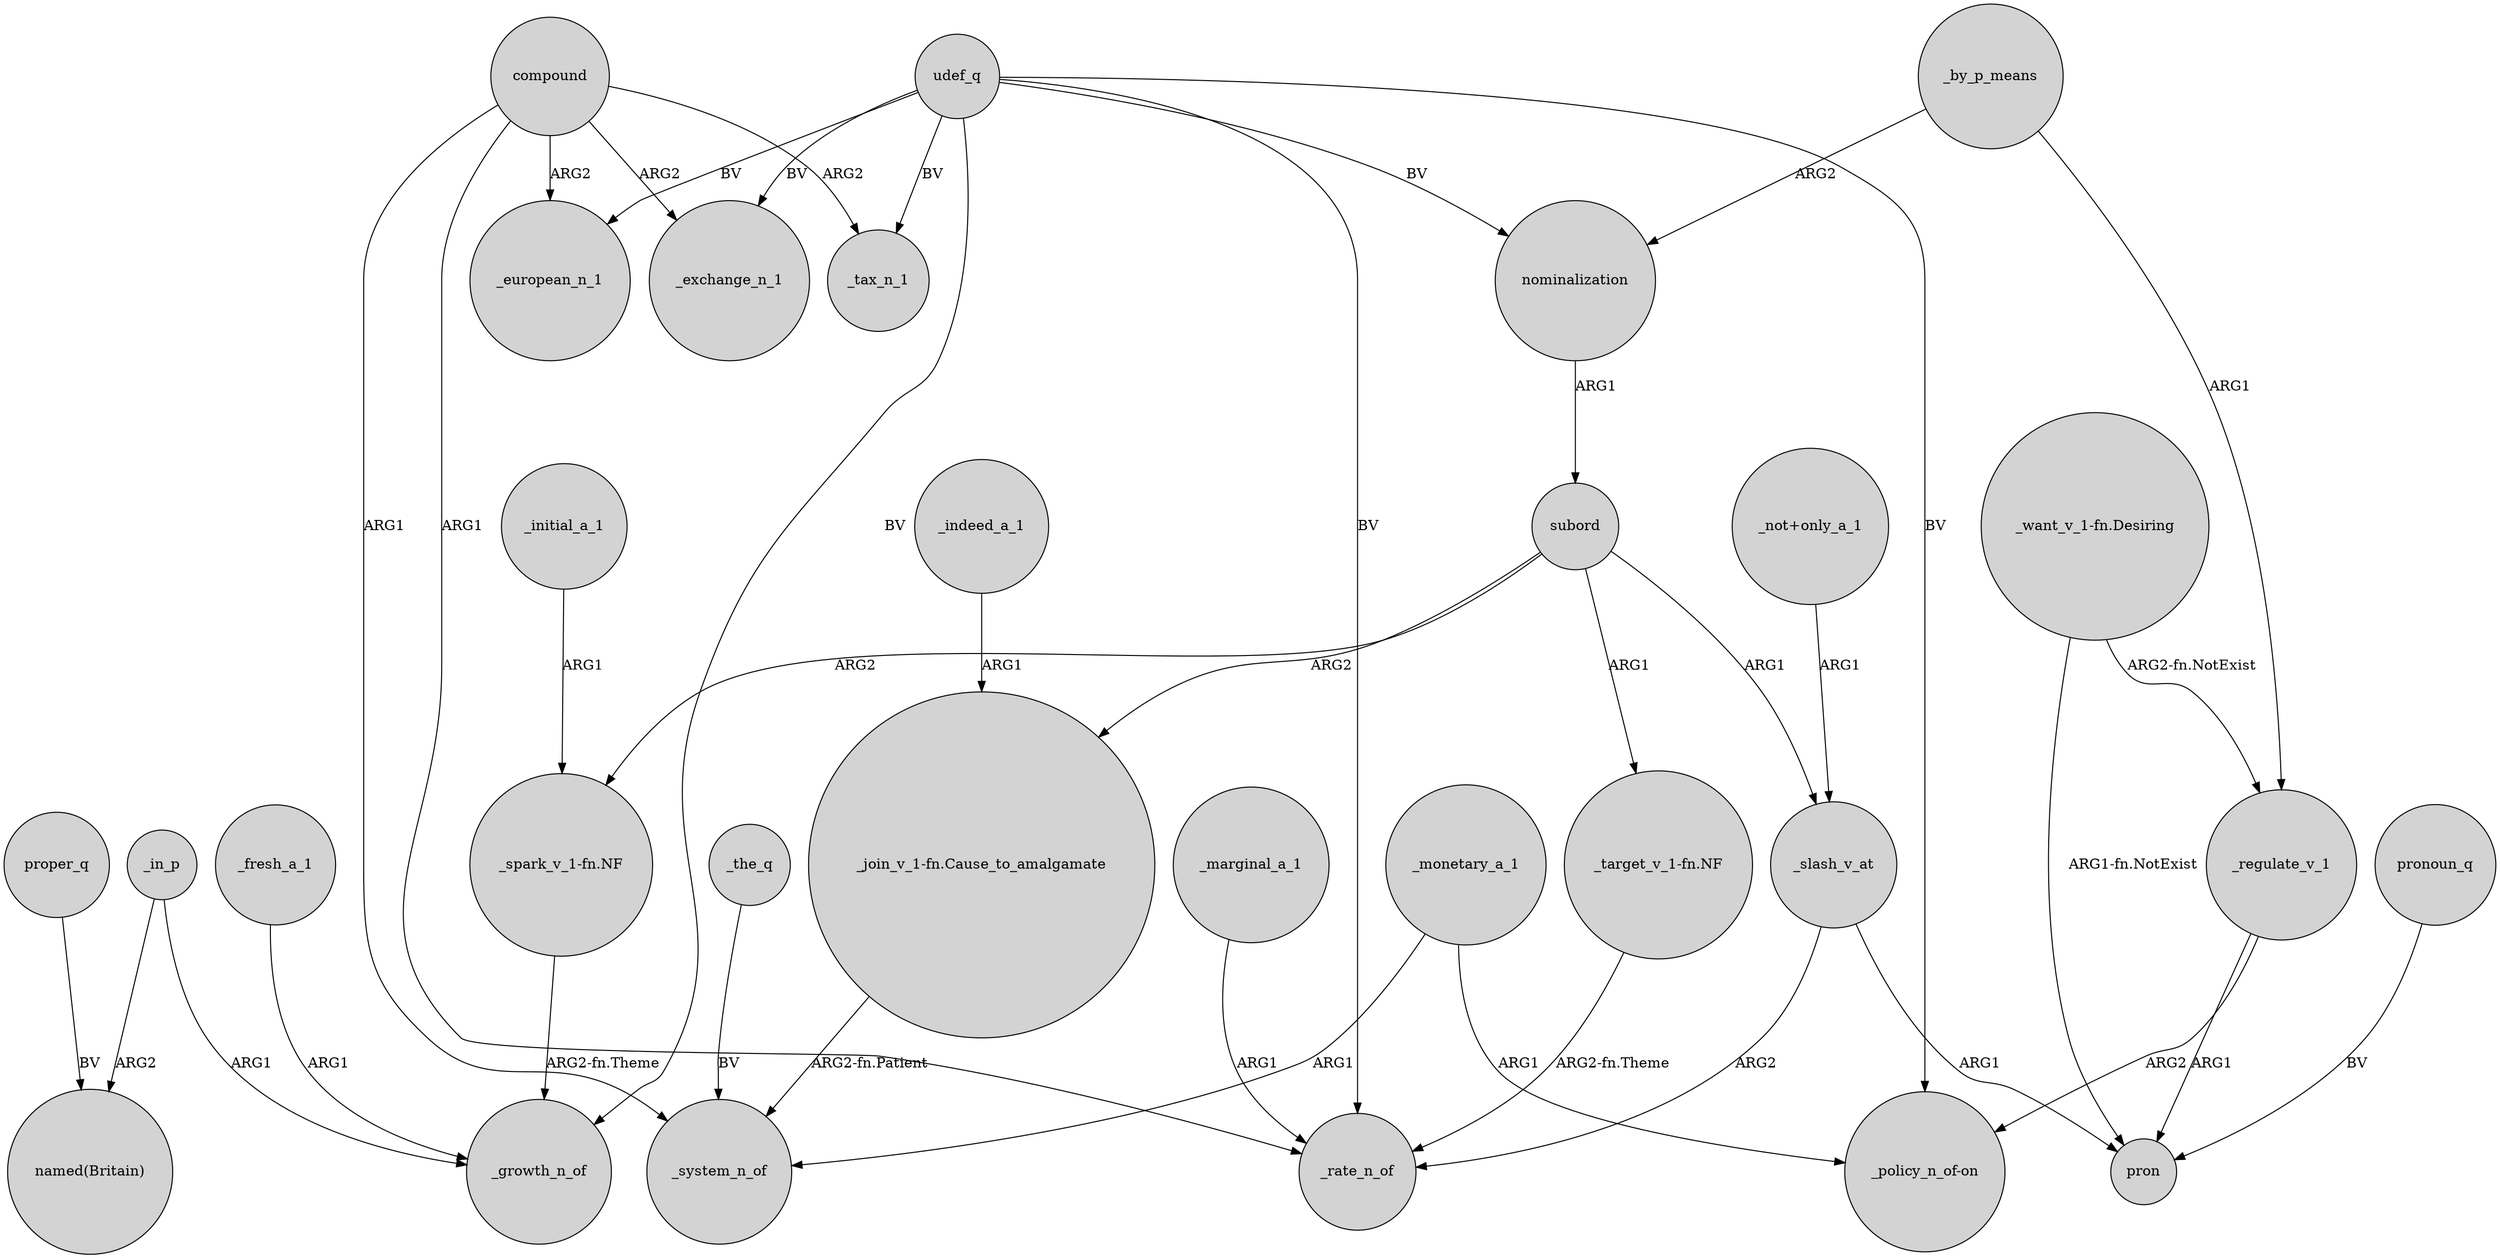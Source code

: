 digraph {
	node [shape=circle style=filled]
	_in_p -> "named(Britain)" [label=ARG2]
	udef_q -> _european_n_1 [label=BV]
	_by_p_means -> nominalization [label=ARG2]
	_regulate_v_1 -> "_policy_n_of-on" [label=ARG2]
	"_want_v_1-fn.Desiring" -> _regulate_v_1 [label="ARG2-fn.NotExist"]
	"_spark_v_1-fn.NF" -> _growth_n_of [label="ARG2-fn.Theme"]
	"_want_v_1-fn.Desiring" -> pron [label="ARG1-fn.NotExist"]
	_by_p_means -> _regulate_v_1 [label=ARG1]
	compound -> _system_n_of [label=ARG1]
	compound -> _rate_n_of [label=ARG1]
	_slash_v_at -> pron [label=ARG1]
	udef_q -> _rate_n_of [label=BV]
	"_join_v_1-fn.Cause_to_amalgamate" -> _system_n_of [label="ARG2-fn.Patient"]
	_fresh_a_1 -> _growth_n_of [label=ARG1]
	compound -> _european_n_1 [label=ARG2]
	_initial_a_1 -> "_spark_v_1-fn.NF" [label=ARG1]
	udef_q -> "_policy_n_of-on" [label=BV]
	compound -> _exchange_n_1 [label=ARG2]
	"_target_v_1-fn.NF" -> _rate_n_of [label="ARG2-fn.Theme"]
	udef_q -> _tax_n_1 [label=BV]
	_marginal_a_1 -> _rate_n_of [label=ARG1]
	pronoun_q -> pron [label=BV]
	subord -> _slash_v_at [label=ARG1]
	"_not+only_a_1" -> _slash_v_at [label=ARG1]
	nominalization -> subord [label=ARG1]
	_regulate_v_1 -> pron [label=ARG1]
	udef_q -> nominalization [label=BV]
	_monetary_a_1 -> "_policy_n_of-on" [label=ARG1]
	_in_p -> _growth_n_of [label=ARG1]
	subord -> "_target_v_1-fn.NF" [label=ARG1]
	_the_q -> _system_n_of [label=BV]
	_indeed_a_1 -> "_join_v_1-fn.Cause_to_amalgamate" [label=ARG1]
	udef_q -> _exchange_n_1 [label=BV]
	compound -> _tax_n_1 [label=ARG2]
	_monetary_a_1 -> _system_n_of [label=ARG1]
	udef_q -> _growth_n_of [label=BV]
	subord -> "_spark_v_1-fn.NF" [label=ARG2]
	subord -> "_join_v_1-fn.Cause_to_amalgamate" [label=ARG2]
	_slash_v_at -> _rate_n_of [label=ARG2]
	proper_q -> "named(Britain)" [label=BV]
}
